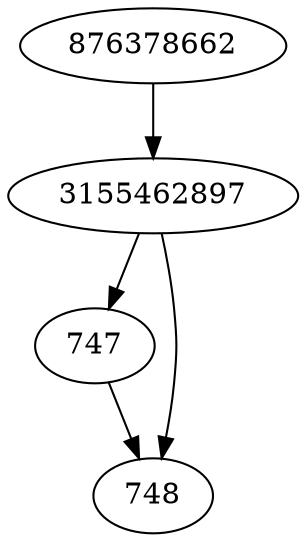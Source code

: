 strict digraph  {
3155462897;
747;
748;
876378662;
3155462897 -> 747;
3155462897 -> 748;
747 -> 748;
876378662 -> 3155462897;
}
